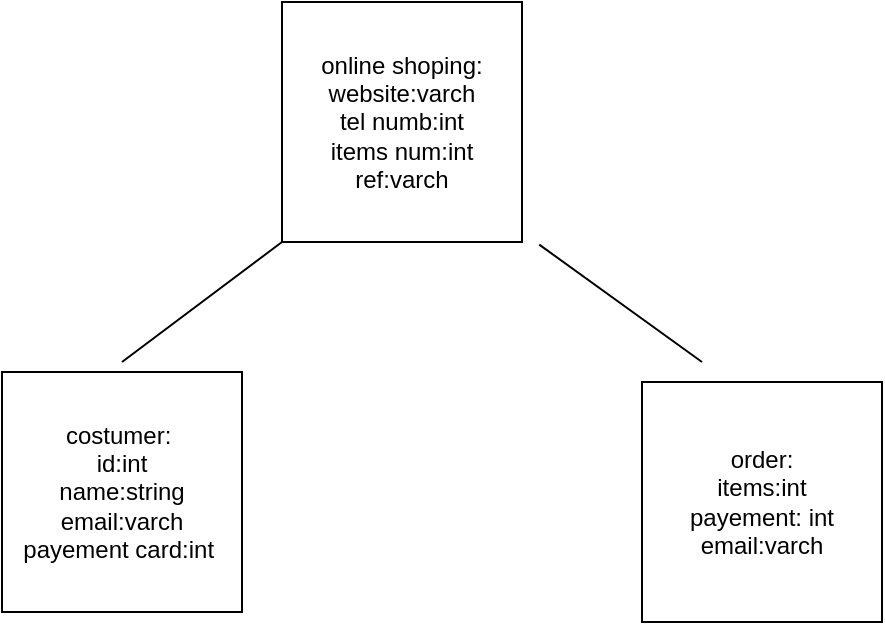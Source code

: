 <mxfile version="21.0.2" type="device"><diagram name="Page-1" id="bcTkJCK7mrNce0JMSHJx"><mxGraphModel dx="496" dy="294" grid="1" gridSize="10" guides="1" tooltips="1" connect="1" arrows="1" fold="1" page="1" pageScale="1" pageWidth="827" pageHeight="1169" math="0" shadow="0"><root><mxCell id="0"/><mxCell id="1" parent="0"/><mxCell id="D1rcBIOKJQ5DZqIomlsF-34" value="online shoping:&lt;br&gt;website:varch&lt;br&gt;tel numb:int&lt;br&gt;items num:int&lt;br&gt;ref:varch&lt;br&gt;" style="whiteSpace=wrap;html=1;aspect=fixed;" vertex="1" parent="1"><mxGeometry x="380" y="280" width="120" height="120" as="geometry"/></mxCell><mxCell id="D1rcBIOKJQ5DZqIomlsF-35" value="costumer:&amp;nbsp;&lt;br&gt;id:int&lt;br&gt;name:string&lt;br&gt;email:varch&lt;br&gt;payement card:int&amp;nbsp;&lt;br&gt;" style="whiteSpace=wrap;html=1;aspect=fixed;" vertex="1" parent="1"><mxGeometry x="240" y="465" width="120" height="120" as="geometry"/></mxCell><mxCell id="D1rcBIOKJQ5DZqIomlsF-36" value="order:&lt;br&gt;items:int&lt;br&gt;payement: int&lt;br&gt;email:varch" style="whiteSpace=wrap;html=1;aspect=fixed;" vertex="1" parent="1"><mxGeometry x="560" y="470" width="120" height="120" as="geometry"/></mxCell><mxCell id="D1rcBIOKJQ5DZqIomlsF-37" value="" style="endArrow=none;html=1;rounded=0;entryX=0;entryY=1;entryDx=0;entryDy=0;exitX=0;exitY=1;exitDx=0;exitDy=0;" edge="1" parent="1" source="D1rcBIOKJQ5DZqIomlsF-34" target="D1rcBIOKJQ5DZqIomlsF-34"><mxGeometry width="50" height="50" relative="1" as="geometry"><mxPoint x="380" y="370" as="sourcePoint"/><mxPoint x="430" y="320" as="targetPoint"/><Array as="points"><mxPoint x="300" y="460"/></Array></mxGeometry></mxCell><mxCell id="D1rcBIOKJQ5DZqIomlsF-38" value="" style="endArrow=none;html=1;rounded=0;entryX=1.072;entryY=1.011;entryDx=0;entryDy=0;entryPerimeter=0;" edge="1" parent="1" target="D1rcBIOKJQ5DZqIomlsF-34"><mxGeometry width="50" height="50" relative="1" as="geometry"><mxPoint x="590" y="460" as="sourcePoint"/><mxPoint x="430" y="320" as="targetPoint"/></mxGeometry></mxCell></root></mxGraphModel></diagram></mxfile>